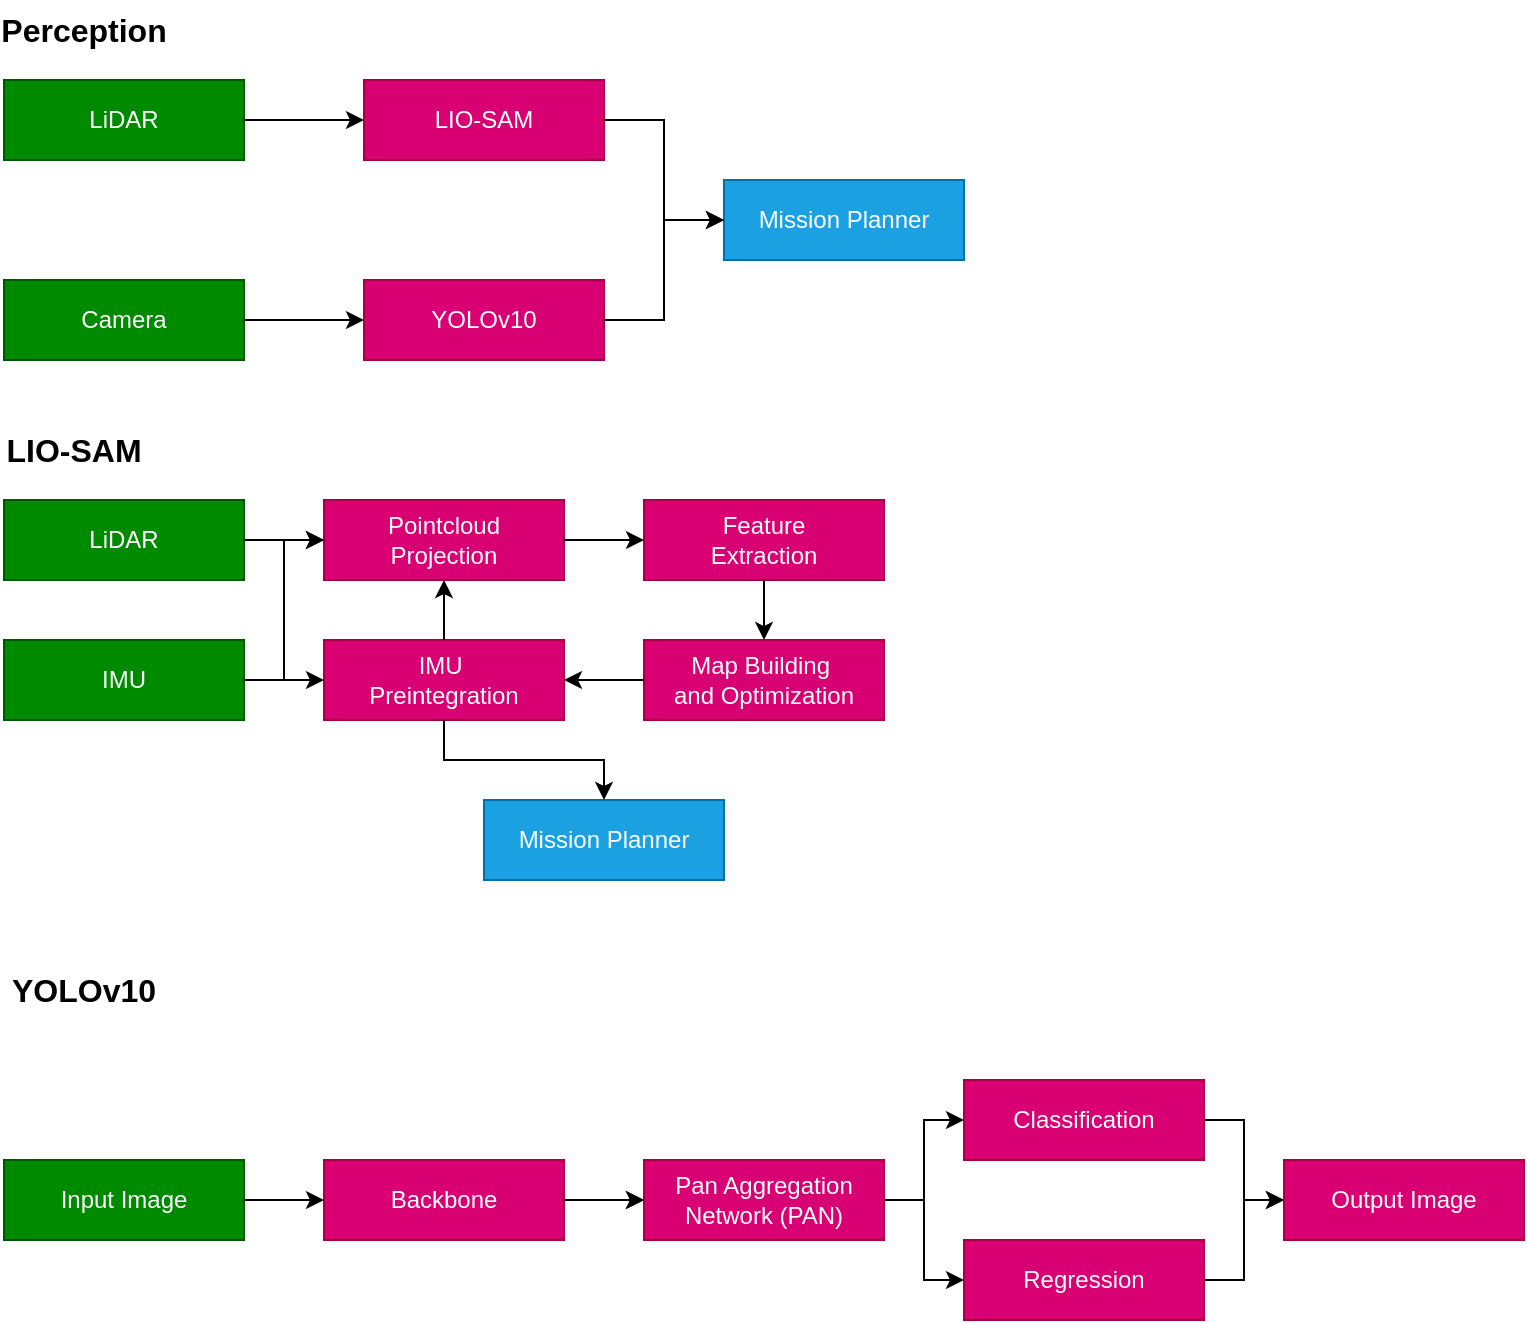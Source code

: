 <mxfile version="27.2.0">
  <diagram name="Page-1" id="nMhOZ2SHMFUXrAJdK_96">
    <mxGraphModel dx="1234" dy="771" grid="1" gridSize="10" guides="1" tooltips="1" connect="1" arrows="1" fold="1" page="1" pageScale="1" pageWidth="827" pageHeight="1169" math="0" shadow="0">
      <root>
        <mxCell id="0" />
        <mxCell id="1" parent="0" />
        <mxCell id="HA-f4zvRIk-uMF4wgMnE-1" value="LiDAR" style="rounded=0;whiteSpace=wrap;html=1;fillColor=#008a00;fontColor=#ffffff;strokeColor=#005700;" vertex="1" parent="1">
          <mxGeometry x="40" y="80" width="120" height="40" as="geometry" />
        </mxCell>
        <mxCell id="HA-f4zvRIk-uMF4wgMnE-2" value="" style="endArrow=classic;html=1;rounded=0;exitX=1;exitY=0.5;exitDx=0;exitDy=0;entryX=0;entryY=0.5;entryDx=0;entryDy=0;" edge="1" parent="1" source="HA-f4zvRIk-uMF4wgMnE-1" target="HA-f4zvRIk-uMF4wgMnE-3">
          <mxGeometry width="50" height="50" relative="1" as="geometry">
            <mxPoint x="390" y="380" as="sourcePoint" />
            <mxPoint x="440" y="330" as="targetPoint" />
          </mxGeometry>
        </mxCell>
        <mxCell id="HA-f4zvRIk-uMF4wgMnE-3" value="LIO-SAM" style="rounded=0;whiteSpace=wrap;html=1;fillColor=#d80073;fontColor=#ffffff;strokeColor=#A50040;" vertex="1" parent="1">
          <mxGeometry x="220" y="80" width="120" height="40" as="geometry" />
        </mxCell>
        <mxCell id="HA-f4zvRIk-uMF4wgMnE-4" value="Mission Planner" style="rounded=0;whiteSpace=wrap;html=1;fillColor=#1ba1e2;fontColor=#ffffff;strokeColor=#006EAF;" vertex="1" parent="1">
          <mxGeometry x="400" y="130" width="120" height="40" as="geometry" />
        </mxCell>
        <mxCell id="HA-f4zvRIk-uMF4wgMnE-5" value="" style="endArrow=classic;html=1;rounded=0;entryX=0;entryY=0.5;entryDx=0;entryDy=0;exitX=1;exitY=0.5;exitDx=0;exitDy=0;" edge="1" parent="1" source="HA-f4zvRIk-uMF4wgMnE-3" target="HA-f4zvRIk-uMF4wgMnE-4">
          <mxGeometry width="50" height="50" relative="1" as="geometry">
            <mxPoint x="380" y="140" as="sourcePoint" />
            <mxPoint x="240" y="100" as="targetPoint" />
            <Array as="points">
              <mxPoint x="370" y="100" />
              <mxPoint x="370" y="150" />
            </Array>
          </mxGeometry>
        </mxCell>
        <mxCell id="HA-f4zvRIk-uMF4wgMnE-6" value="Camera" style="rounded=0;whiteSpace=wrap;html=1;fillColor=#008a00;fontColor=#ffffff;strokeColor=#005700;" vertex="1" parent="1">
          <mxGeometry x="40" y="180" width="120" height="40" as="geometry" />
        </mxCell>
        <mxCell id="HA-f4zvRIk-uMF4wgMnE-7" value="" style="endArrow=classic;html=1;rounded=0;exitX=1;exitY=0.5;exitDx=0;exitDy=0;entryX=0;entryY=0.5;entryDx=0;entryDy=0;" edge="1" parent="1" source="HA-f4zvRIk-uMF4wgMnE-6" target="HA-f4zvRIk-uMF4wgMnE-8">
          <mxGeometry width="50" height="50" relative="1" as="geometry">
            <mxPoint x="390" y="480" as="sourcePoint" />
            <mxPoint x="440" y="430" as="targetPoint" />
          </mxGeometry>
        </mxCell>
        <mxCell id="HA-f4zvRIk-uMF4wgMnE-8" value="YOLOv10" style="rounded=0;whiteSpace=wrap;html=1;fillColor=#d80073;fontColor=#ffffff;strokeColor=#A50040;" vertex="1" parent="1">
          <mxGeometry x="220" y="180" width="120" height="40" as="geometry" />
        </mxCell>
        <mxCell id="HA-f4zvRIk-uMF4wgMnE-9" value="" style="endArrow=classic;html=1;rounded=0;entryX=0;entryY=0.5;entryDx=0;entryDy=0;exitX=1;exitY=0.5;exitDx=0;exitDy=0;" edge="1" parent="1" source="HA-f4zvRIk-uMF4wgMnE-8" target="HA-f4zvRIk-uMF4wgMnE-4">
          <mxGeometry width="50" height="50" relative="1" as="geometry">
            <mxPoint x="380" y="240" as="sourcePoint" />
            <mxPoint x="400" y="240" as="targetPoint" />
            <Array as="points">
              <mxPoint x="370" y="200" />
              <mxPoint x="370" y="150" />
            </Array>
          </mxGeometry>
        </mxCell>
        <mxCell id="HA-f4zvRIk-uMF4wgMnE-10" value="&lt;font style=&quot;font-size: 16px;&quot;&gt;Perception&lt;/font&gt;" style="text;html=1;align=center;verticalAlign=middle;whiteSpace=wrap;rounded=0;fontStyle=1" vertex="1" parent="1">
          <mxGeometry x="50" y="40" width="60" height="30" as="geometry" />
        </mxCell>
        <mxCell id="HA-f4zvRIk-uMF4wgMnE-11" value="&lt;span style=&quot;font-size: 16px;&quot;&gt;LIO-SAM&lt;/span&gt;" style="text;html=1;align=center;verticalAlign=middle;whiteSpace=wrap;rounded=0;fontStyle=1" vertex="1" parent="1">
          <mxGeometry x="40" y="250" width="70" height="30" as="geometry" />
        </mxCell>
        <mxCell id="HA-f4zvRIk-uMF4wgMnE-12" value="LiDAR" style="rounded=0;whiteSpace=wrap;html=1;fillColor=#008a00;fontColor=#ffffff;strokeColor=#005700;" vertex="1" parent="1">
          <mxGeometry x="40" y="290" width="120" height="40" as="geometry" />
        </mxCell>
        <mxCell id="HA-f4zvRIk-uMF4wgMnE-14" value="Pointcloud&lt;div&gt;Projection&lt;/div&gt;" style="rounded=0;whiteSpace=wrap;html=1;fillColor=#d80073;fontColor=#ffffff;strokeColor=#A50040;" vertex="1" parent="1">
          <mxGeometry x="200" y="290" width="120" height="40" as="geometry" />
        </mxCell>
        <mxCell id="HA-f4zvRIk-uMF4wgMnE-15" value="Feature&lt;div&gt;Extraction&lt;/div&gt;" style="rounded=0;whiteSpace=wrap;html=1;fillColor=#d80073;fontColor=#ffffff;strokeColor=#A50040;" vertex="1" parent="1">
          <mxGeometry x="360" y="290" width="120" height="40" as="geometry" />
        </mxCell>
        <mxCell id="HA-f4zvRIk-uMF4wgMnE-16" value="Map Building&amp;nbsp;&lt;div&gt;and Optimization&lt;/div&gt;" style="rounded=0;whiteSpace=wrap;html=1;fillColor=#d80073;fontColor=#ffffff;strokeColor=#A50040;" vertex="1" parent="1">
          <mxGeometry x="360" y="360" width="120" height="40" as="geometry" />
        </mxCell>
        <mxCell id="HA-f4zvRIk-uMF4wgMnE-17" value="IMU" style="rounded=0;whiteSpace=wrap;html=1;fillColor=#008a00;fontColor=#ffffff;strokeColor=#005700;" vertex="1" parent="1">
          <mxGeometry x="40" y="360" width="120" height="40" as="geometry" />
        </mxCell>
        <mxCell id="HA-f4zvRIk-uMF4wgMnE-19" value="IMU&amp;nbsp;&lt;div&gt;Preintegration&lt;/div&gt;" style="rounded=0;whiteSpace=wrap;html=1;fillColor=#d80073;fontColor=#ffffff;strokeColor=#A50040;" vertex="1" parent="1">
          <mxGeometry x="200" y="360" width="120" height="40" as="geometry" />
        </mxCell>
        <mxCell id="HA-f4zvRIk-uMF4wgMnE-20" value="Mission Planner" style="rounded=0;whiteSpace=wrap;html=1;fillColor=#1ba1e2;fontColor=#ffffff;strokeColor=#006EAF;" vertex="1" parent="1">
          <mxGeometry x="280" y="440" width="120" height="40" as="geometry" />
        </mxCell>
        <mxCell id="HA-f4zvRIk-uMF4wgMnE-21" value="" style="endArrow=classic;html=1;rounded=0;exitX=1;exitY=0.5;exitDx=0;exitDy=0;entryX=0;entryY=0.5;entryDx=0;entryDy=0;" edge="1" parent="1" source="HA-f4zvRIk-uMF4wgMnE-12" target="HA-f4zvRIk-uMF4wgMnE-14">
          <mxGeometry width="50" height="50" relative="1" as="geometry">
            <mxPoint x="190" y="200" as="sourcePoint" />
            <mxPoint x="250" y="200" as="targetPoint" />
          </mxGeometry>
        </mxCell>
        <mxCell id="HA-f4zvRIk-uMF4wgMnE-22" value="" style="endArrow=classic;html=1;rounded=0;exitX=1;exitY=0.5;exitDx=0;exitDy=0;entryX=0;entryY=0.5;entryDx=0;entryDy=0;" edge="1" parent="1" source="HA-f4zvRIk-uMF4wgMnE-14" target="HA-f4zvRIk-uMF4wgMnE-15">
          <mxGeometry width="50" height="50" relative="1" as="geometry">
            <mxPoint x="320" y="320" as="sourcePoint" />
            <mxPoint x="380" y="320" as="targetPoint" />
          </mxGeometry>
        </mxCell>
        <mxCell id="HA-f4zvRIk-uMF4wgMnE-23" value="" style="endArrow=classic;html=1;rounded=0;exitX=0.5;exitY=1;exitDx=0;exitDy=0;entryX=0.5;entryY=0;entryDx=0;entryDy=0;" edge="1" parent="1" source="HA-f4zvRIk-uMF4wgMnE-15" target="HA-f4zvRIk-uMF4wgMnE-16">
          <mxGeometry width="50" height="50" relative="1" as="geometry">
            <mxPoint x="360" y="350" as="sourcePoint" />
            <mxPoint x="400" y="350" as="targetPoint" />
          </mxGeometry>
        </mxCell>
        <mxCell id="HA-f4zvRIk-uMF4wgMnE-24" value="" style="endArrow=classic;html=1;rounded=0;exitX=0;exitY=0.5;exitDx=0;exitDy=0;entryX=1;entryY=0.5;entryDx=0;entryDy=0;" edge="1" parent="1" source="HA-f4zvRIk-uMF4wgMnE-16" target="HA-f4zvRIk-uMF4wgMnE-19">
          <mxGeometry width="50" height="50" relative="1" as="geometry">
            <mxPoint x="420" y="350" as="sourcePoint" />
            <mxPoint x="350" y="380" as="targetPoint" />
          </mxGeometry>
        </mxCell>
        <mxCell id="HA-f4zvRIk-uMF4wgMnE-25" value="" style="endArrow=classic;html=1;rounded=0;exitX=0.5;exitY=1;exitDx=0;exitDy=0;entryX=0.5;entryY=0;entryDx=0;entryDy=0;" edge="1" parent="1" source="HA-f4zvRIk-uMF4wgMnE-19" target="HA-f4zvRIk-uMF4wgMnE-20">
          <mxGeometry width="50" height="50" relative="1" as="geometry">
            <mxPoint x="270" y="340" as="sourcePoint" />
            <mxPoint x="270" y="370" as="targetPoint" />
            <Array as="points">
              <mxPoint x="260" y="420" />
              <mxPoint x="340" y="420" />
            </Array>
          </mxGeometry>
        </mxCell>
        <mxCell id="HA-f4zvRIk-uMF4wgMnE-26" value="" style="endArrow=classic;html=1;rounded=0;exitX=1;exitY=0.5;exitDx=0;exitDy=0;entryX=0;entryY=0.5;entryDx=0;entryDy=0;" edge="1" parent="1" source="HA-f4zvRIk-uMF4wgMnE-17" target="HA-f4zvRIk-uMF4wgMnE-19">
          <mxGeometry width="50" height="50" relative="1" as="geometry">
            <mxPoint x="180" y="310" as="sourcePoint" />
            <mxPoint x="220" y="310" as="targetPoint" />
          </mxGeometry>
        </mxCell>
        <mxCell id="HA-f4zvRIk-uMF4wgMnE-27" value="" style="endArrow=classic;html=1;rounded=0;entryX=0;entryY=0.5;entryDx=0;entryDy=0;" edge="1" parent="1" target="HA-f4zvRIk-uMF4wgMnE-14">
          <mxGeometry width="50" height="50" relative="1" as="geometry">
            <mxPoint x="160" y="380" as="sourcePoint" />
            <mxPoint x="230" y="370" as="targetPoint" />
            <Array as="points">
              <mxPoint x="180" y="380" />
              <mxPoint x="180" y="310" />
            </Array>
          </mxGeometry>
        </mxCell>
        <mxCell id="HA-f4zvRIk-uMF4wgMnE-28" value="" style="endArrow=classic;html=1;rounded=0;exitX=0.5;exitY=0;exitDx=0;exitDy=0;entryX=0.5;entryY=1;entryDx=0;entryDy=0;" edge="1" parent="1" source="HA-f4zvRIk-uMF4wgMnE-19" target="HA-f4zvRIk-uMF4wgMnE-14">
          <mxGeometry width="50" height="50" relative="1" as="geometry">
            <mxPoint x="220" y="340" as="sourcePoint" />
            <mxPoint x="260" y="340" as="targetPoint" />
          </mxGeometry>
        </mxCell>
        <mxCell id="HA-f4zvRIk-uMF4wgMnE-29" value="&lt;font size=&quot;3&quot;&gt;YOLOv10&lt;/font&gt;" style="text;html=1;align=center;verticalAlign=middle;whiteSpace=wrap;rounded=0;fontStyle=1" vertex="1" parent="1">
          <mxGeometry x="45" y="520" width="70" height="30" as="geometry" />
        </mxCell>
        <mxCell id="HA-f4zvRIk-uMF4wgMnE-30" value="Input Image" style="rounded=0;whiteSpace=wrap;html=1;fillColor=#008a00;fontColor=#ffffff;strokeColor=#005700;" vertex="1" parent="1">
          <mxGeometry x="40" y="620" width="120" height="40" as="geometry" />
        </mxCell>
        <mxCell id="HA-f4zvRIk-uMF4wgMnE-41" value="" style="edgeStyle=orthogonalEdgeStyle;rounded=0;orthogonalLoop=1;jettySize=auto;html=1;" edge="1" parent="1" source="HA-f4zvRIk-uMF4wgMnE-31" target="HA-f4zvRIk-uMF4wgMnE-32">
          <mxGeometry relative="1" as="geometry" />
        </mxCell>
        <mxCell id="HA-f4zvRIk-uMF4wgMnE-31" value="Backbone" style="rounded=0;whiteSpace=wrap;html=1;fillColor=#d80073;fontColor=#ffffff;strokeColor=#A50040;" vertex="1" parent="1">
          <mxGeometry x="200" y="620" width="120" height="40" as="geometry" />
        </mxCell>
        <mxCell id="HA-f4zvRIk-uMF4wgMnE-40" style="edgeStyle=orthogonalEdgeStyle;rounded=0;orthogonalLoop=1;jettySize=auto;html=1;entryX=0;entryY=0.5;entryDx=0;entryDy=0;" edge="1" parent="1" source="HA-f4zvRIk-uMF4wgMnE-32" target="HA-f4zvRIk-uMF4wgMnE-33">
          <mxGeometry relative="1" as="geometry" />
        </mxCell>
        <mxCell id="HA-f4zvRIk-uMF4wgMnE-42" style="edgeStyle=orthogonalEdgeStyle;rounded=0;orthogonalLoop=1;jettySize=auto;html=1;exitX=1;exitY=0.5;exitDx=0;exitDy=0;entryX=0;entryY=0.5;entryDx=0;entryDy=0;" edge="1" parent="1" source="HA-f4zvRIk-uMF4wgMnE-32" target="HA-f4zvRIk-uMF4wgMnE-34">
          <mxGeometry relative="1" as="geometry" />
        </mxCell>
        <mxCell id="HA-f4zvRIk-uMF4wgMnE-32" value="Pan Aggregation Network (PAN)" style="rounded=0;whiteSpace=wrap;html=1;fillColor=#d80073;fontColor=#ffffff;strokeColor=#A50040;" vertex="1" parent="1">
          <mxGeometry x="360" y="620" width="120" height="40" as="geometry" />
        </mxCell>
        <mxCell id="HA-f4zvRIk-uMF4wgMnE-45" style="edgeStyle=orthogonalEdgeStyle;rounded=0;orthogonalLoop=1;jettySize=auto;html=1;exitX=1;exitY=0.5;exitDx=0;exitDy=0;entryX=0;entryY=0.5;entryDx=0;entryDy=0;" edge="1" parent="1" source="HA-f4zvRIk-uMF4wgMnE-33" target="HA-f4zvRIk-uMF4wgMnE-35">
          <mxGeometry relative="1" as="geometry" />
        </mxCell>
        <mxCell id="HA-f4zvRIk-uMF4wgMnE-33" value="Classification" style="rounded=0;whiteSpace=wrap;html=1;fillColor=#d80073;fontColor=#ffffff;strokeColor=#A50040;" vertex="1" parent="1">
          <mxGeometry x="520" y="580" width="120" height="40" as="geometry" />
        </mxCell>
        <mxCell id="HA-f4zvRIk-uMF4wgMnE-43" style="edgeStyle=orthogonalEdgeStyle;rounded=0;orthogonalLoop=1;jettySize=auto;html=1;exitX=1;exitY=0.5;exitDx=0;exitDy=0;entryX=0;entryY=0.5;entryDx=0;entryDy=0;" edge="1" parent="1" source="HA-f4zvRIk-uMF4wgMnE-34" target="HA-f4zvRIk-uMF4wgMnE-35">
          <mxGeometry relative="1" as="geometry" />
        </mxCell>
        <mxCell id="HA-f4zvRIk-uMF4wgMnE-34" value="Regression" style="rounded=0;whiteSpace=wrap;html=1;fillColor=#d80073;fontColor=#ffffff;strokeColor=#A50040;" vertex="1" parent="1">
          <mxGeometry x="520" y="660" width="120" height="40" as="geometry" />
        </mxCell>
        <mxCell id="HA-f4zvRIk-uMF4wgMnE-35" value="Output Image" style="rounded=0;whiteSpace=wrap;html=1;fillColor=#d80073;fontColor=#ffffff;strokeColor=#A50040;" vertex="1" parent="1">
          <mxGeometry x="680" y="620" width="120" height="40" as="geometry" />
        </mxCell>
        <mxCell id="HA-f4zvRIk-uMF4wgMnE-37" value="" style="endArrow=classic;html=1;rounded=0;exitX=1;exitY=0.5;exitDx=0;exitDy=0;entryX=0;entryY=0.5;entryDx=0;entryDy=0;" edge="1" parent="1" source="HA-f4zvRIk-uMF4wgMnE-30" target="HA-f4zvRIk-uMF4wgMnE-31">
          <mxGeometry width="50" height="50" relative="1" as="geometry">
            <mxPoint x="370" y="380" as="sourcePoint" />
            <mxPoint x="330" y="380" as="targetPoint" />
          </mxGeometry>
        </mxCell>
        <mxCell id="HA-f4zvRIk-uMF4wgMnE-38" value="" style="endArrow=classic;html=1;rounded=0;entryX=0;entryY=0.5;entryDx=0;entryDy=0;exitX=1;exitY=0.5;exitDx=0;exitDy=0;" edge="1" parent="1" source="HA-f4zvRIk-uMF4wgMnE-31" target="HA-f4zvRIk-uMF4wgMnE-32">
          <mxGeometry width="50" height="50" relative="1" as="geometry">
            <mxPoint x="280" y="720" as="sourcePoint" />
            <mxPoint x="200" y="640" as="targetPoint" />
          </mxGeometry>
        </mxCell>
      </root>
    </mxGraphModel>
  </diagram>
</mxfile>
